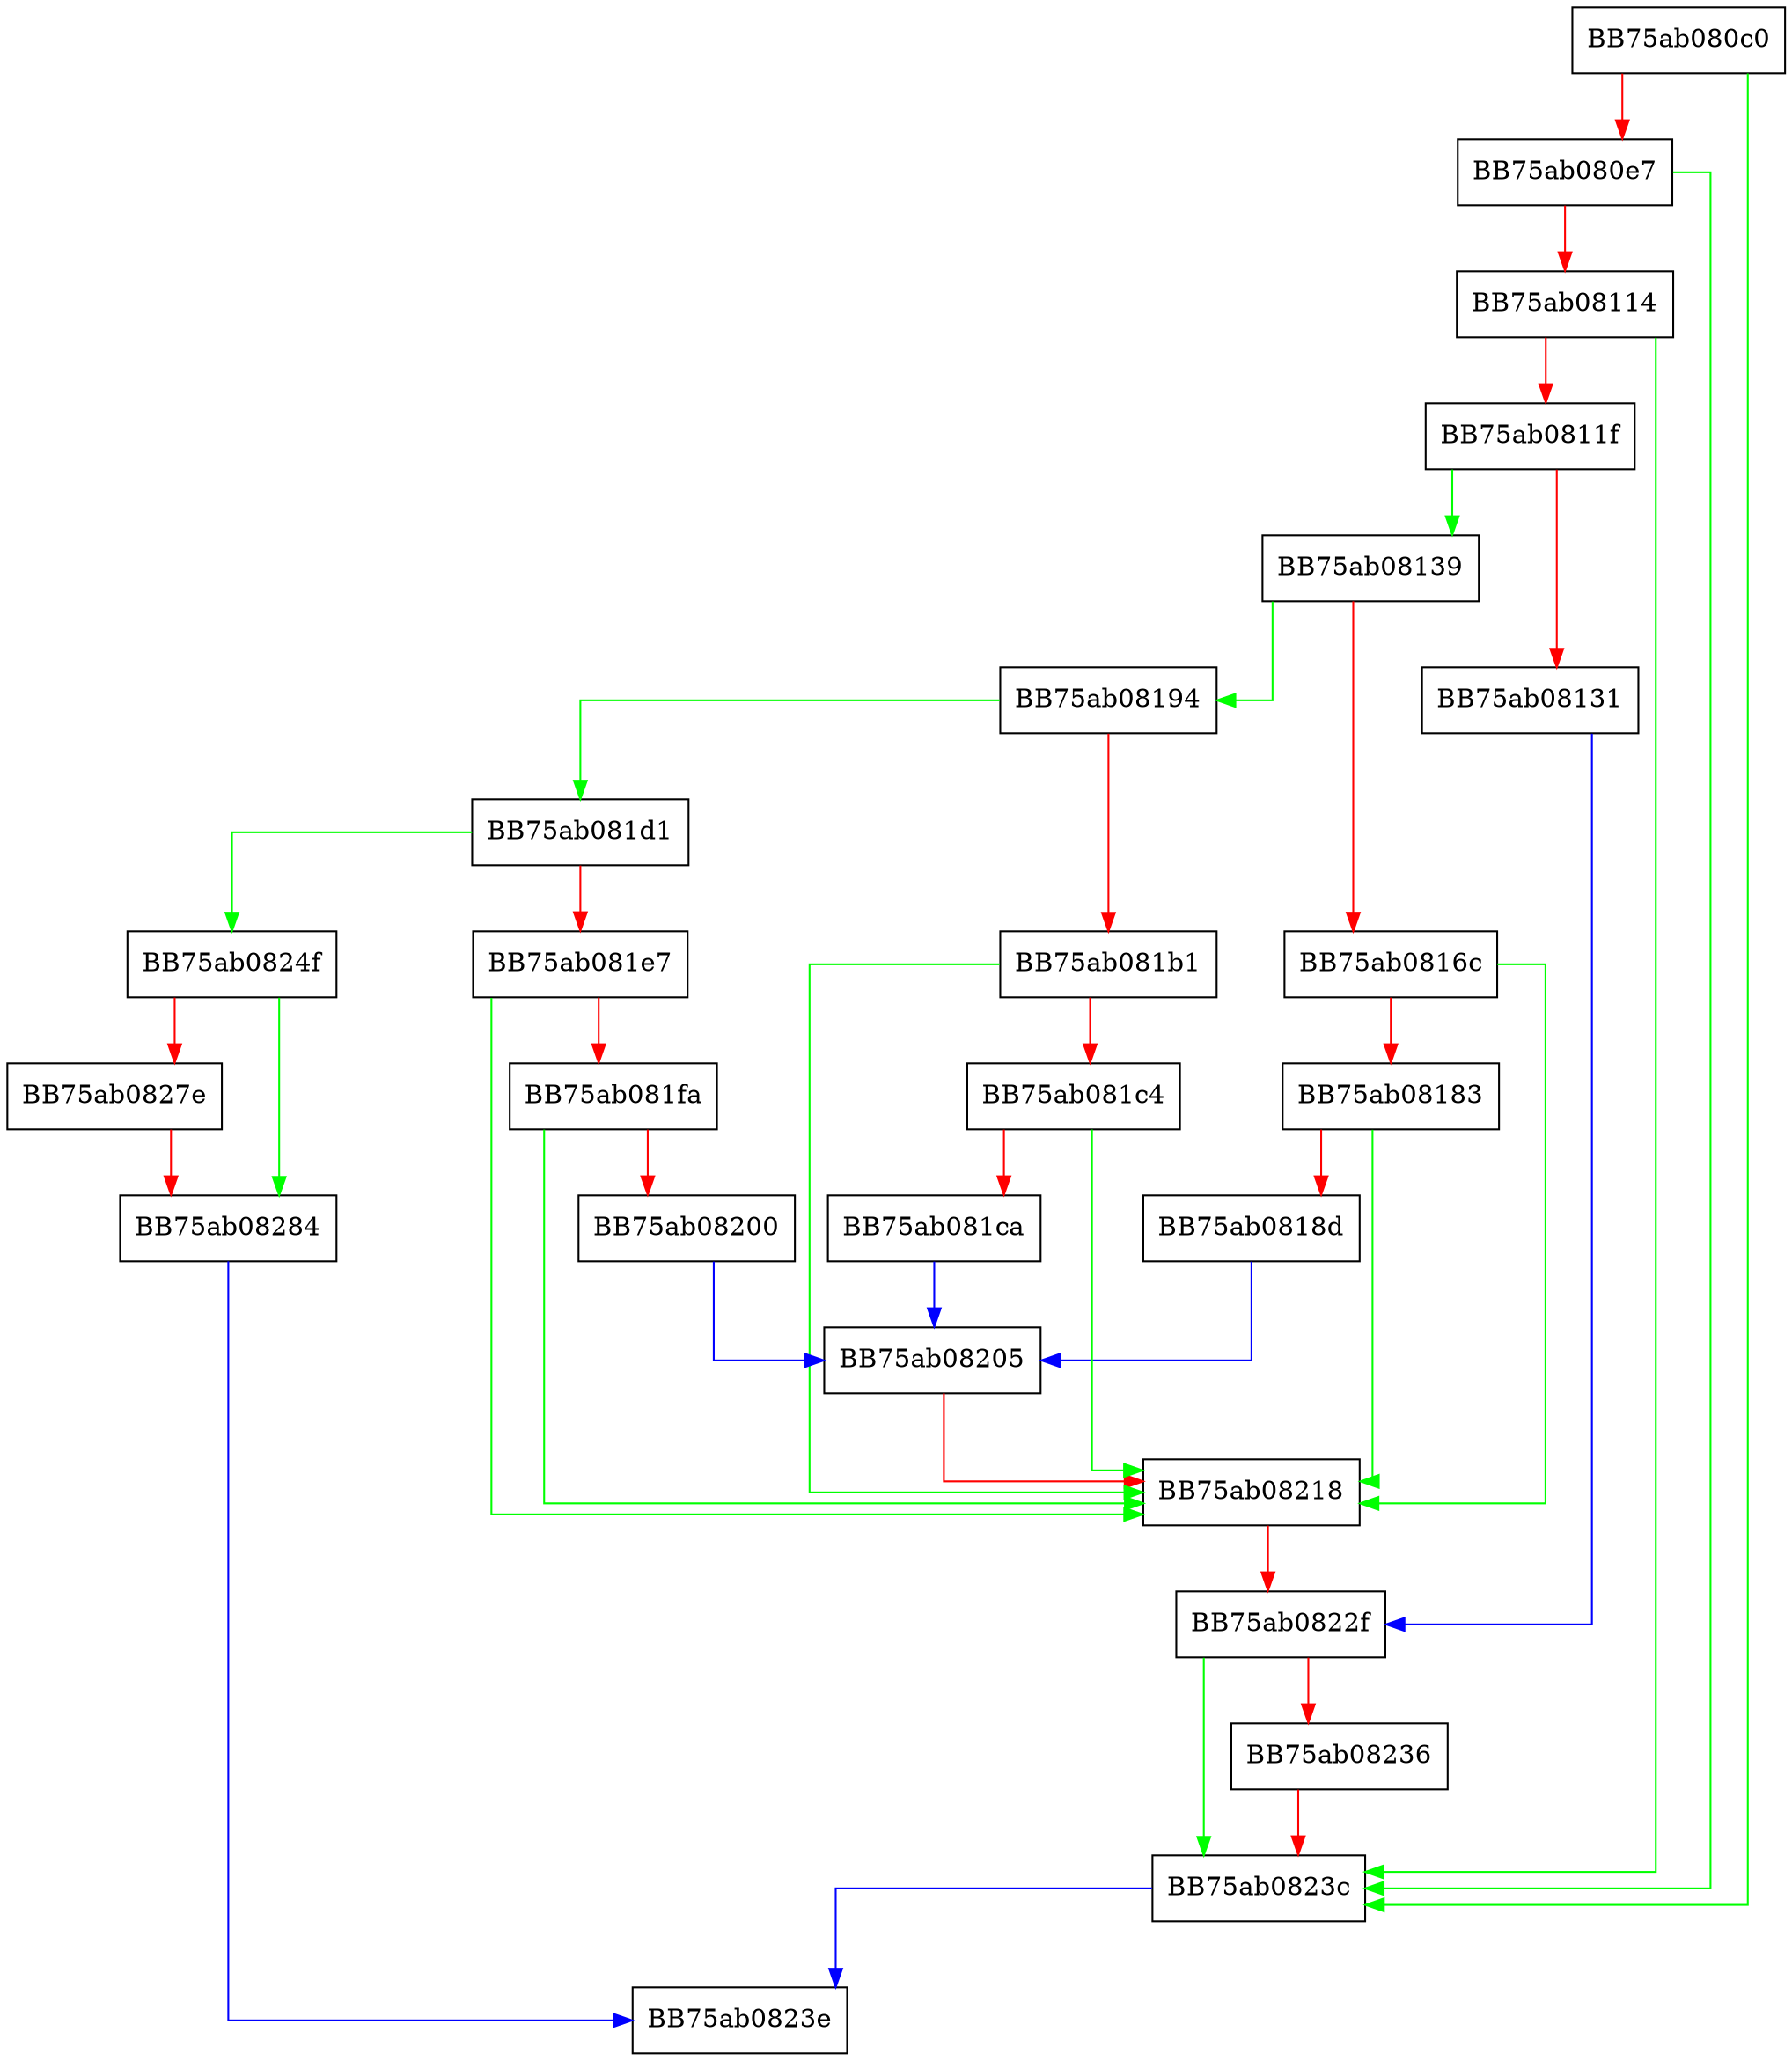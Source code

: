 digraph DeleteBitsJob {
  node [shape="box"];
  graph [splines=ortho];
  BB75ab080c0 -> BB75ab0823c [color="green"];
  BB75ab080c0 -> BB75ab080e7 [color="red"];
  BB75ab080e7 -> BB75ab0823c [color="green"];
  BB75ab080e7 -> BB75ab08114 [color="red"];
  BB75ab08114 -> BB75ab0823c [color="green"];
  BB75ab08114 -> BB75ab0811f [color="red"];
  BB75ab0811f -> BB75ab08139 [color="green"];
  BB75ab0811f -> BB75ab08131 [color="red"];
  BB75ab08131 -> BB75ab0822f [color="blue"];
  BB75ab08139 -> BB75ab08194 [color="green"];
  BB75ab08139 -> BB75ab0816c [color="red"];
  BB75ab0816c -> BB75ab08218 [color="green"];
  BB75ab0816c -> BB75ab08183 [color="red"];
  BB75ab08183 -> BB75ab08218 [color="green"];
  BB75ab08183 -> BB75ab0818d [color="red"];
  BB75ab0818d -> BB75ab08205 [color="blue"];
  BB75ab08194 -> BB75ab081d1 [color="green"];
  BB75ab08194 -> BB75ab081b1 [color="red"];
  BB75ab081b1 -> BB75ab08218 [color="green"];
  BB75ab081b1 -> BB75ab081c4 [color="red"];
  BB75ab081c4 -> BB75ab08218 [color="green"];
  BB75ab081c4 -> BB75ab081ca [color="red"];
  BB75ab081ca -> BB75ab08205 [color="blue"];
  BB75ab081d1 -> BB75ab0824f [color="green"];
  BB75ab081d1 -> BB75ab081e7 [color="red"];
  BB75ab081e7 -> BB75ab08218 [color="green"];
  BB75ab081e7 -> BB75ab081fa [color="red"];
  BB75ab081fa -> BB75ab08218 [color="green"];
  BB75ab081fa -> BB75ab08200 [color="red"];
  BB75ab08200 -> BB75ab08205 [color="blue"];
  BB75ab08205 -> BB75ab08218 [color="red"];
  BB75ab08218 -> BB75ab0822f [color="red"];
  BB75ab0822f -> BB75ab0823c [color="green"];
  BB75ab0822f -> BB75ab08236 [color="red"];
  BB75ab08236 -> BB75ab0823c [color="red"];
  BB75ab0823c -> BB75ab0823e [color="blue"];
  BB75ab0824f -> BB75ab08284 [color="green"];
  BB75ab0824f -> BB75ab0827e [color="red"];
  BB75ab0827e -> BB75ab08284 [color="red"];
  BB75ab08284 -> BB75ab0823e [color="blue"];
}